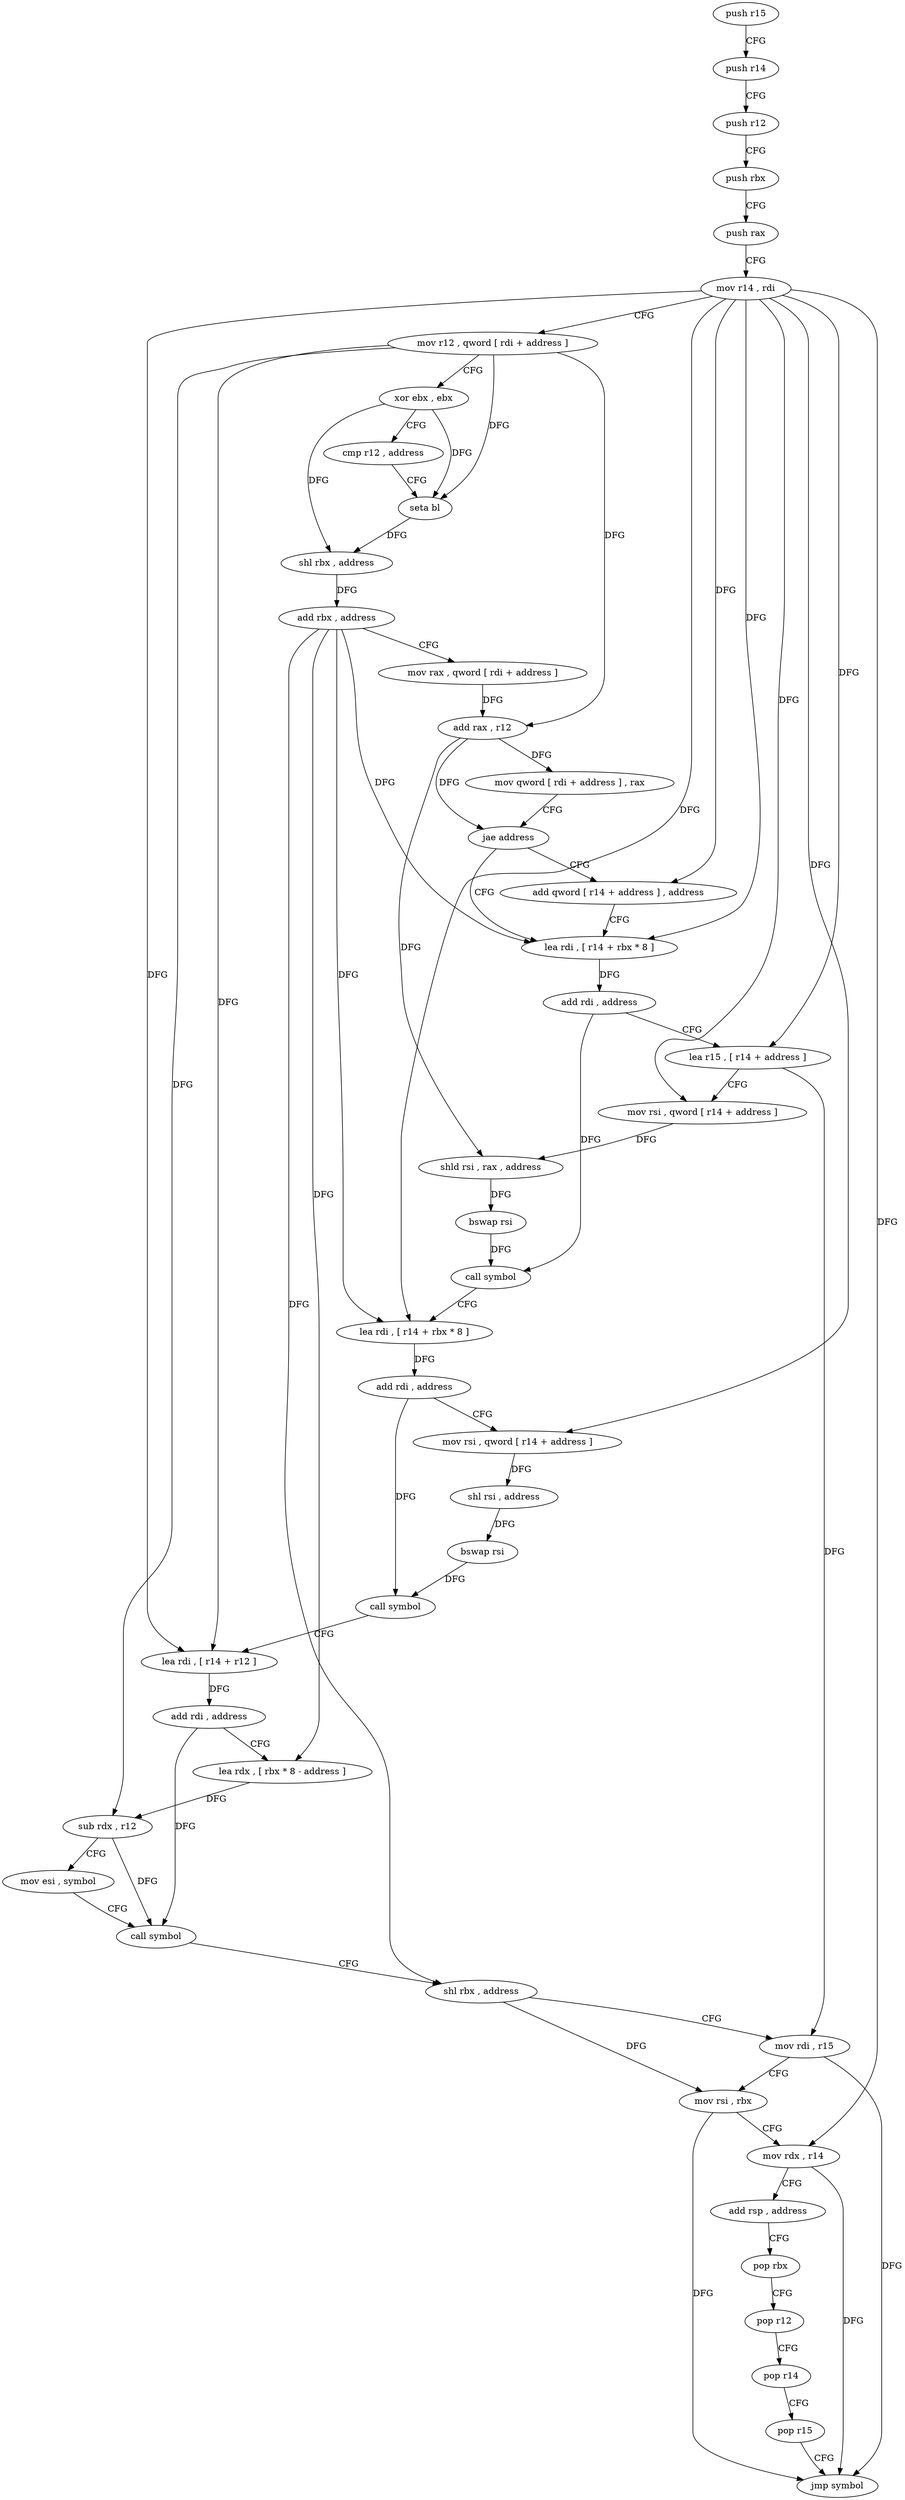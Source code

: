 digraph "func" {
"4246784" [label = "push r15" ]
"4246786" [label = "push r14" ]
"4246788" [label = "push r12" ]
"4246790" [label = "push rbx" ]
"4246791" [label = "push rax" ]
"4246792" [label = "mov r14 , rdi" ]
"4246795" [label = "mov r12 , qword [ rdi + address ]" ]
"4246799" [label = "xor ebx , ebx" ]
"4246801" [label = "cmp r12 , address" ]
"4246805" [label = "seta bl" ]
"4246808" [label = "shl rbx , address" ]
"4246812" [label = "add rbx , address" ]
"4246816" [label = "mov rax , qword [ rdi + address ]" ]
"4246820" [label = "add rax , r12" ]
"4246823" [label = "mov qword [ rdi + address ] , rax" ]
"4246827" [label = "jae address" ]
"4246834" [label = "lea rdi , [ r14 + rbx * 8 ]" ]
"4246829" [label = "add qword [ r14 + address ] , address" ]
"4246838" [label = "add rdi , address" ]
"4246842" [label = "lea r15 , [ r14 + address ]" ]
"4246846" [label = "mov rsi , qword [ r14 + address ]" ]
"4246850" [label = "shld rsi , rax , address" ]
"4246855" [label = "bswap rsi" ]
"4246858" [label = "call symbol" ]
"4246863" [label = "lea rdi , [ r14 + rbx * 8 ]" ]
"4246867" [label = "add rdi , address" ]
"4246871" [label = "mov rsi , qword [ r14 + address ]" ]
"4246875" [label = "shl rsi , address" ]
"4246879" [label = "bswap rsi" ]
"4246882" [label = "call symbol" ]
"4246887" [label = "lea rdi , [ r14 + r12 ]" ]
"4246891" [label = "add rdi , address" ]
"4246895" [label = "lea rdx , [ rbx * 8 - address ]" ]
"4246903" [label = "sub rdx , r12" ]
"4246906" [label = "mov esi , symbol" ]
"4246911" [label = "call symbol" ]
"4246916" [label = "shl rbx , address" ]
"4246920" [label = "mov rdi , r15" ]
"4246923" [label = "mov rsi , rbx" ]
"4246926" [label = "mov rdx , r14" ]
"4246929" [label = "add rsp , address" ]
"4246933" [label = "pop rbx" ]
"4246934" [label = "pop r12" ]
"4246936" [label = "pop r14" ]
"4246938" [label = "pop r15" ]
"4246940" [label = "jmp symbol" ]
"4246784" -> "4246786" [ label = "CFG" ]
"4246786" -> "4246788" [ label = "CFG" ]
"4246788" -> "4246790" [ label = "CFG" ]
"4246790" -> "4246791" [ label = "CFG" ]
"4246791" -> "4246792" [ label = "CFG" ]
"4246792" -> "4246795" [ label = "CFG" ]
"4246792" -> "4246834" [ label = "DFG" ]
"4246792" -> "4246842" [ label = "DFG" ]
"4246792" -> "4246846" [ label = "DFG" ]
"4246792" -> "4246863" [ label = "DFG" ]
"4246792" -> "4246871" [ label = "DFG" ]
"4246792" -> "4246887" [ label = "DFG" ]
"4246792" -> "4246926" [ label = "DFG" ]
"4246792" -> "4246829" [ label = "DFG" ]
"4246795" -> "4246799" [ label = "CFG" ]
"4246795" -> "4246805" [ label = "DFG" ]
"4246795" -> "4246820" [ label = "DFG" ]
"4246795" -> "4246887" [ label = "DFG" ]
"4246795" -> "4246903" [ label = "DFG" ]
"4246799" -> "4246801" [ label = "CFG" ]
"4246799" -> "4246805" [ label = "DFG" ]
"4246799" -> "4246808" [ label = "DFG" ]
"4246801" -> "4246805" [ label = "CFG" ]
"4246805" -> "4246808" [ label = "DFG" ]
"4246808" -> "4246812" [ label = "DFG" ]
"4246812" -> "4246816" [ label = "CFG" ]
"4246812" -> "4246834" [ label = "DFG" ]
"4246812" -> "4246863" [ label = "DFG" ]
"4246812" -> "4246895" [ label = "DFG" ]
"4246812" -> "4246916" [ label = "DFG" ]
"4246816" -> "4246820" [ label = "DFG" ]
"4246820" -> "4246823" [ label = "DFG" ]
"4246820" -> "4246850" [ label = "DFG" ]
"4246820" -> "4246827" [ label = "DFG" ]
"4246823" -> "4246827" [ label = "CFG" ]
"4246827" -> "4246834" [ label = "CFG" ]
"4246827" -> "4246829" [ label = "CFG" ]
"4246834" -> "4246838" [ label = "DFG" ]
"4246829" -> "4246834" [ label = "CFG" ]
"4246838" -> "4246842" [ label = "CFG" ]
"4246838" -> "4246858" [ label = "DFG" ]
"4246842" -> "4246846" [ label = "CFG" ]
"4246842" -> "4246920" [ label = "DFG" ]
"4246846" -> "4246850" [ label = "DFG" ]
"4246850" -> "4246855" [ label = "DFG" ]
"4246855" -> "4246858" [ label = "DFG" ]
"4246858" -> "4246863" [ label = "CFG" ]
"4246863" -> "4246867" [ label = "DFG" ]
"4246867" -> "4246871" [ label = "CFG" ]
"4246867" -> "4246882" [ label = "DFG" ]
"4246871" -> "4246875" [ label = "DFG" ]
"4246875" -> "4246879" [ label = "DFG" ]
"4246879" -> "4246882" [ label = "DFG" ]
"4246882" -> "4246887" [ label = "CFG" ]
"4246887" -> "4246891" [ label = "DFG" ]
"4246891" -> "4246895" [ label = "CFG" ]
"4246891" -> "4246911" [ label = "DFG" ]
"4246895" -> "4246903" [ label = "DFG" ]
"4246903" -> "4246906" [ label = "CFG" ]
"4246903" -> "4246911" [ label = "DFG" ]
"4246906" -> "4246911" [ label = "CFG" ]
"4246911" -> "4246916" [ label = "CFG" ]
"4246916" -> "4246920" [ label = "CFG" ]
"4246916" -> "4246923" [ label = "DFG" ]
"4246920" -> "4246923" [ label = "CFG" ]
"4246920" -> "4246940" [ label = "DFG" ]
"4246923" -> "4246926" [ label = "CFG" ]
"4246923" -> "4246940" [ label = "DFG" ]
"4246926" -> "4246929" [ label = "CFG" ]
"4246926" -> "4246940" [ label = "DFG" ]
"4246929" -> "4246933" [ label = "CFG" ]
"4246933" -> "4246934" [ label = "CFG" ]
"4246934" -> "4246936" [ label = "CFG" ]
"4246936" -> "4246938" [ label = "CFG" ]
"4246938" -> "4246940" [ label = "CFG" ]
}
